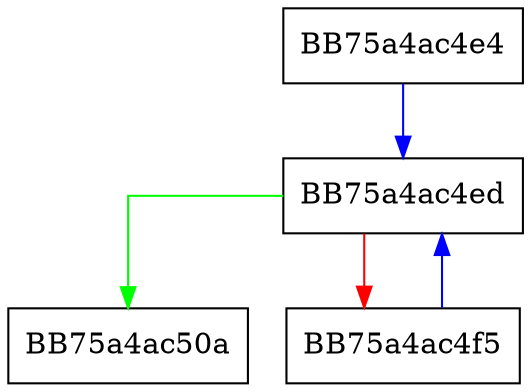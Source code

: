 digraph Dismiss {
  node [shape="box"];
  graph [splines=ortho];
  BB75a4ac4e4 -> BB75a4ac4ed [color="blue"];
  BB75a4ac4ed -> BB75a4ac50a [color="green"];
  BB75a4ac4ed -> BB75a4ac4f5 [color="red"];
  BB75a4ac4f5 -> BB75a4ac4ed [color="blue"];
}